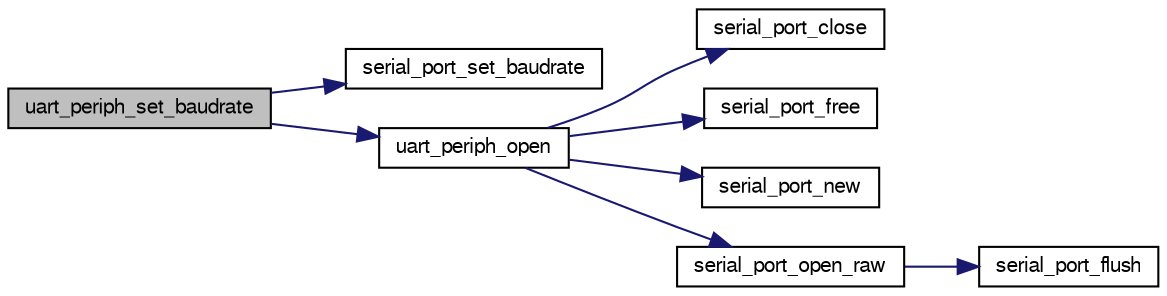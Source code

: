 digraph "uart_periph_set_baudrate"
{
  edge [fontname="FreeSans",fontsize="10",labelfontname="FreeSans",labelfontsize="10"];
  node [fontname="FreeSans",fontsize="10",shape=record];
  rankdir="LR";
  Node1 [label="uart_periph_set_baudrate",height=0.2,width=0.4,color="black", fillcolor="grey75", style="filled", fontcolor="black"];
  Node1 -> Node2 [color="midnightblue",fontsize="10",style="solid",fontname="FreeSans"];
  Node2 [label="serial_port_set_baudrate",height=0.2,width=0.4,color="black", fillcolor="white", style="filled",URL="$serial__port_8c.html#af25145952d87a0f805da05e7ceb3e5a8"];
  Node1 -> Node3 [color="midnightblue",fontsize="10",style="solid",fontname="FreeSans"];
  Node3 [label="uart_periph_open",height=0.2,width=0.4,color="black", fillcolor="white", style="filled",URL="$sim_2mcu__periph_2uart__arch_8c.html#ac751a8cc23d0edf0d436ad40d0a3b50e"];
  Node3 -> Node4 [color="midnightblue",fontsize="10",style="solid",fontname="FreeSans"];
  Node4 [label="serial_port_close",height=0.2,width=0.4,color="black", fillcolor="white", style="filled",URL="$serial__port_8c.html#a436c287d25989f374ec728048a371b93"];
  Node3 -> Node5 [color="midnightblue",fontsize="10",style="solid",fontname="FreeSans"];
  Node5 [label="serial_port_free",height=0.2,width=0.4,color="black", fillcolor="white", style="filled",URL="$serial__port_8c.html#a2c010011ea7396568f40b0137dcbf646"];
  Node3 -> Node6 [color="midnightblue",fontsize="10",style="solid",fontname="FreeSans"];
  Node6 [label="serial_port_new",height=0.2,width=0.4,color="black", fillcolor="white", style="filled",URL="$serial__port_8c.html#aee75c3cee5e5beaef3f9b1a692d3633c"];
  Node3 -> Node7 [color="midnightblue",fontsize="10",style="solid",fontname="FreeSans"];
  Node7 [label="serial_port_open_raw",height=0.2,width=0.4,color="black", fillcolor="white", style="filled",URL="$serial__port_8c.html#a69092c80559cd279bfd046d53b25fefd"];
  Node7 -> Node8 [color="midnightblue",fontsize="10",style="solid",fontname="FreeSans"];
  Node8 [label="serial_port_flush",height=0.2,width=0.4,color="black", fillcolor="white", style="filled",URL="$serial__port_8c.html#afafe7988057b4462cafea02de41b6488"];
}
